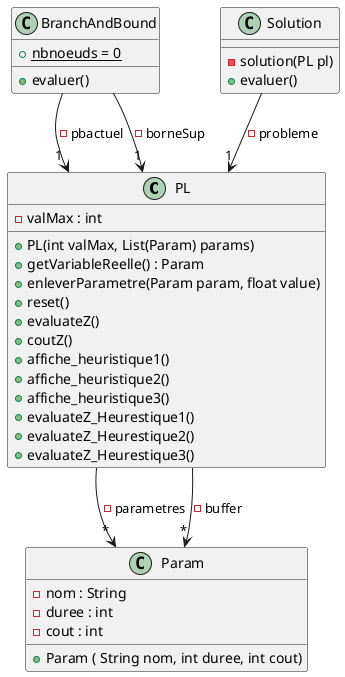 @startuml

class PL{
    - valMax : int
    + PL(int valMax, List(Param) params)
    + getVariableReelle() : Param
    + enleverParametre(Param param, float value)
    + reset()
    + evaluateZ()
    + coutZ()
    + affiche_heuristique1()
    + affiche_heuristique2()
    + affiche_heuristique3()
    + evaluateZ_Heurestique1()
    + evaluateZ_Heurestique2()
    + evaluateZ_Heurestique3()
}

class Param{
    - nom : String
    - duree : int
    - cout : int
    + Param ( String nom, int duree, int cout)
}
 
class BranchAndBound{
    + {static} nbnoeuds = 0
    + evaluer()
}

class Solution{
    - solution(PL pl)
    + evaluer()
}

PL  --> "*" Param : - parametres
PL --> "*" Param : - buffer

BranchAndBound --> "1" PL : - pbactuel
BranchAndBound --> "1" PL : - borneSup

Solution --> "1" PL : - probleme

@enduml